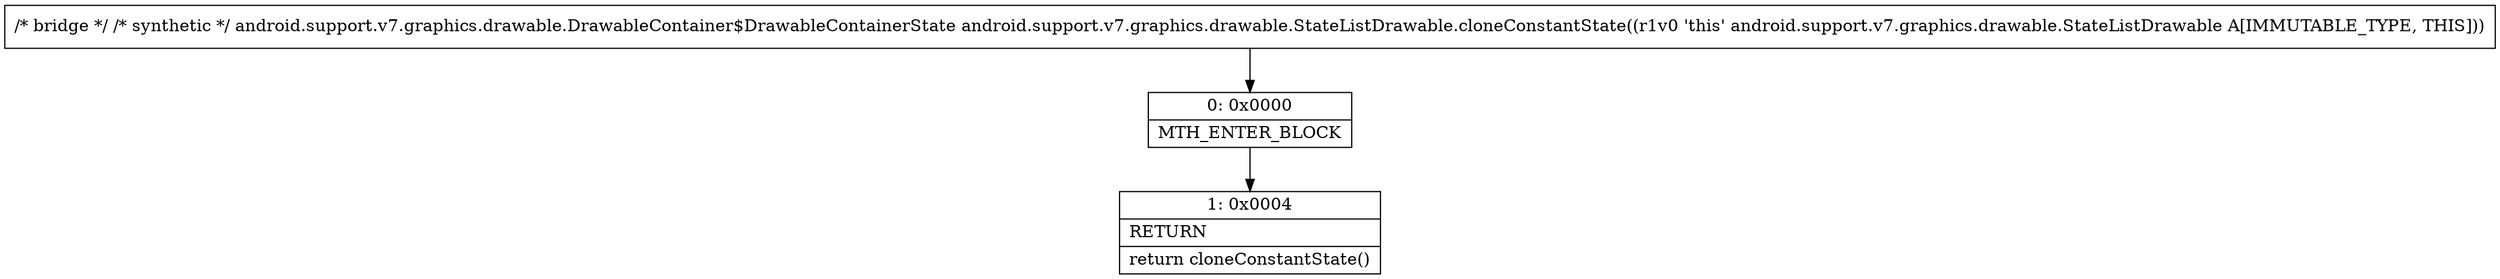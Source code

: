 digraph "CFG forandroid.support.v7.graphics.drawable.StateListDrawable.cloneConstantState()Landroid\/support\/v7\/graphics\/drawable\/DrawableContainer$DrawableContainerState;" {
Node_0 [shape=record,label="{0\:\ 0x0000|MTH_ENTER_BLOCK\l}"];
Node_1 [shape=record,label="{1\:\ 0x0004|RETURN\l|return cloneConstantState()\l}"];
MethodNode[shape=record,label="{\/* bridge *\/ \/* synthetic *\/ android.support.v7.graphics.drawable.DrawableContainer$DrawableContainerState android.support.v7.graphics.drawable.StateListDrawable.cloneConstantState((r1v0 'this' android.support.v7.graphics.drawable.StateListDrawable A[IMMUTABLE_TYPE, THIS])) }"];
MethodNode -> Node_0;
Node_0 -> Node_1;
}


